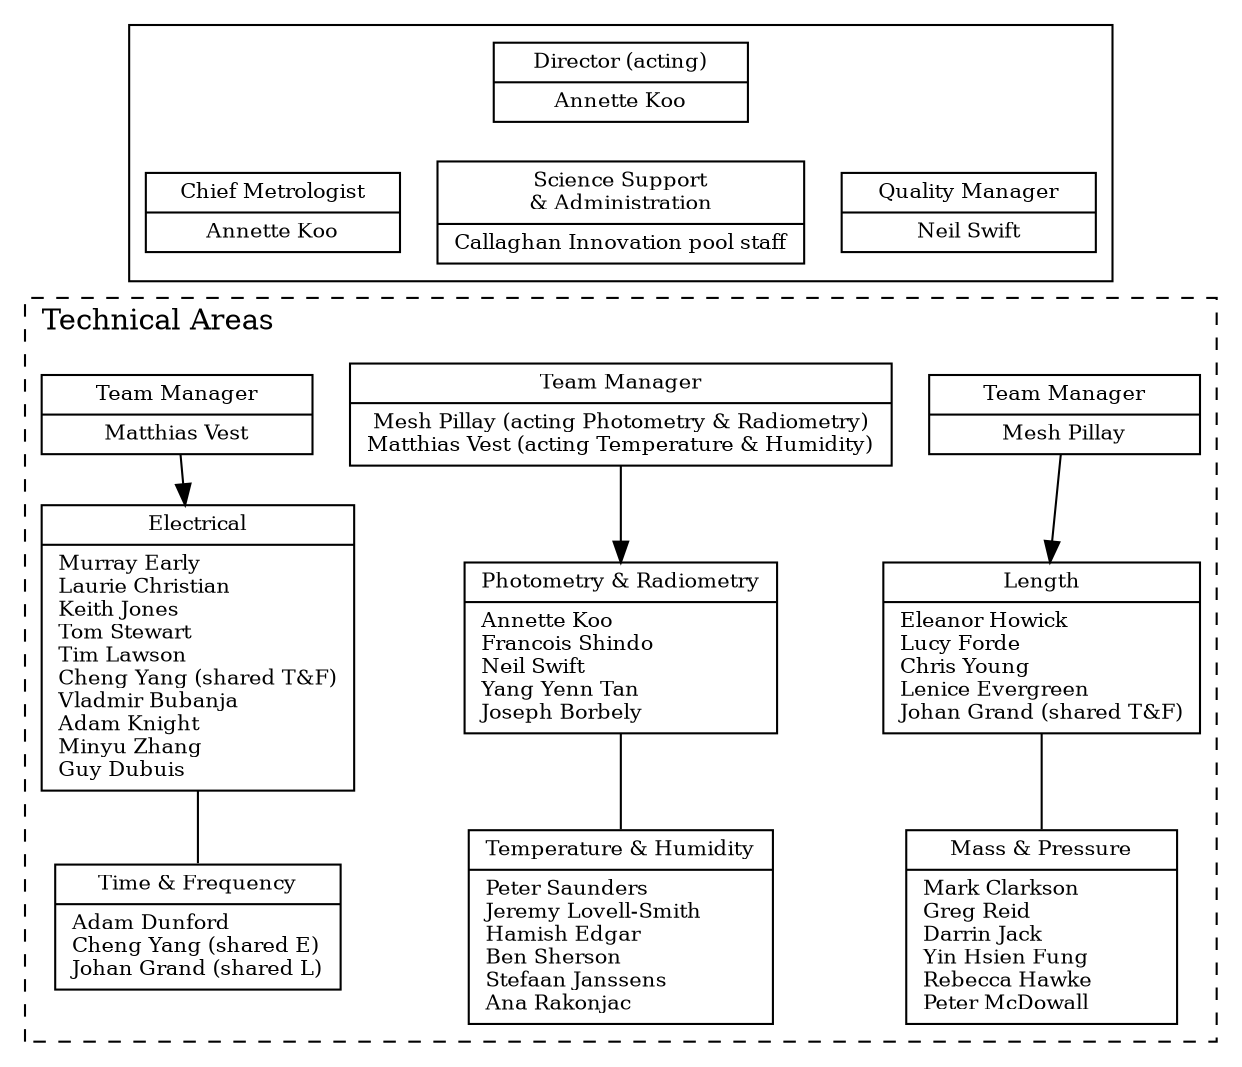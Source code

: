/*
To create an image for "file.gv":

    > dot -Tpng MSL_org_full.gv -o MSL_org_full.png
    
    or 
    
    > dot -Tpdf MSL_org_full.gv -o MSL_org_full.pdf
    
*/
digraph {
    font=Times;
    subgraph cluster_box {
    
        node [  
                fontsize = 10,
                shape=record, 
                fixedsize=shape     /* Don't want different widths */
                width=1.7           /* inches */ 
        ];
//        style=invis;
        labeljust="l";
        ranksep = 0.7;              /* minimum vertical distance */
        nodesep = "0.1 equally"     /* minimum horizontal distance */
//        label="Administration"; 
            
        // Top row
        B1 [style=invis];
        D [label="{Director (acting)|Annette Koo}"];
        B2 [style=invis]; 
        
        {rank=same; B2, D, B1 ; }
        
        // Second row
        QM [label="{Quality Manager|Neil Swift}" ];   
        SSC[label="{Science Support\n& Administration|Callaghan Innovation pool staff}" ];    
        CM [label="{Chief Metrologist|Annette Koo}" ];
        
        {rank=same; QM, SSC, CM; }

        // Third row
//        MQC [style=invis];
//            label="{Quality Council |" 
//            +   "Annette Koo\l"
//            +   "Tom Stewart\l"
//            +   "Yin Hsien Fung\l"
//            +   "}" 
//        ];

//        B3[ style=invis];
        
//        CM_signatories [ style=invis];
//            label="{Chief Metrologist\nSignatories|" 
//            +   "Blair Hall\l"
//            +   "Jeremy Lovell-Smith\l"
//            +   "Tim Lawson\l"
//            +   "Chris Young\l"
//            +   "}" 
//        ];
        
//        {rank=same; MQC, B3, CM_signatories; }

        B2 -> CM  [style=invis];
        D -> SSC   [style=invis];  
        B1 -> QM [style=invis];
//        B2 -> CM -> CM_signatories [style=invis];
//        D -> SSC -> B3  [style=invis];  
//        B1 -> QM -> MQC  [style=invis];
    }
    
    subgraph cluster_3 { 
        fontsize = 14;
        style="dashed";
        labelstyle=bold;
        labeljust="l";
        label="Technical Areas"; 
        
        node [
            fontsize = 10
            shape = "record"
            fixedsize=shape     /* Don't want different widths */
            width=1.8           /* inches */
        ]; 

        TeamLengthMass[ 
            label="{Team Manager|"
            +   "Mesh Pillay\n"
            +   "}" 
        ];

//        TeamTemperatureLight[ style=invis];
        
        TeamTemperatureLight[ 
            label="{Team Manager|" 
            +   "Mesh Pillay (acting Photometry & Radiometry)\n"
            +   "Matthias Vest (acting Temperature & Humidity)\n"
            +   "}" 
        ]; 

        TeamElectricalTime[ 
            label="{Team Manager|"
            +   "Matthias Vest\n"
            +   "}" 
        ];
        
        {rank=same; TeamLengthMass, TeamTemperatureLight, TeamElectricalTime; }

        S_length [label = "{ Length| " 
        +   "Eleanor Howick\l"
        +   "Lucy Forde\l"
        +   "Chris Young\l"
        +   "Lenice Evergreen\l"
        +	"Johan Grand (shared T&F)\l"
        +   "}"
        ];
        
        S_mass_pressure [label = "{ Mass & Pressure| "
        +	"Mark Clarkson\l"
        +	"Greg Reid\l"
        +	"Darrin Jack\l"
        +	"Yin Hsien Fung\l"
        +	"Rebecca Hawke\l" // Sutton-Hawke
        +	"Peter McDowall\l"
        +   "}"
        ];

        S_electrical [label = "{ Electrical| "
        +   "Murray Early\l"
        +	"Laurie Christian\l"
        +	"Keith Jones\l"
        +	"Tom Stewart\l"
        +	"Tim Lawson\l"
        +	"Cheng Yang (shared T&F)\l"
        +	"Vladmir Bubanja\l" 
        +	"Adam Knight\l" 
        +	"Minyu Zhang\l"
        +   "Guy Dubuis\l"
        +   "}"
        ];

        S_photometry_radiometry [label = "{Photometry & Radiometry| "
        +   "Annette Koo\l"
        +	"Francois Shindo\l"
        +	"Neil Swift\l"
        +	"Yang Yenn Tan\l"
        +	"Joseph Borbely\l"
        +   "}"
        ];
        
//        S_chemistry [label = "{ Chemistry| Laly Samuel\l |"
//        +	"(vacancy)\l"
//        +   "}"
//        ];
        
        S_temperature_humidity [label = "{Temperature & Humidity|  "
        +   "Peter Saunders\l"
        +	"Jeremy Lovell-Smith\l"
        +	"Hamish Edgar\l"
        +	"Ben Sherson\l"
        +   "Stefaan Janssens\l"
        +   "Ana Rakonjac\l"
        +   "}"
        ];

        S_time_frequency [label = "{Time & Frequency|"
        +	"Adam Dunford\l"
        +	"Cheng Yang (shared E)\l"
        +	"Johan Grand (shared L)\l"
        +   "}"
        ];
        
//        S_rf [label = "{Radio Frequency|"
//        +	"Blair Hall\l"
//        +   "}"
//        ];
                
//        B4 [style=invis];

//        B5 [style=invis];

//        {rank=same; S_mass_pressure, S_rf; }
        
    } 
    CM -> TeamElectricalTime [style=invis];
    SSC -> TeamTemperatureLight [style=invis];
    QM -> TeamLengthMass  [style=invis];
    TeamElectricalTime -> S_electrical ; 
    S_electrical -> S_time_frequency [arrowsize=0] ; 
//    S_electrical -> S_time_frequency ->  S_temperature_humidity; 
//    TeamTemperatureLight
    TeamTemperatureLight -> S_photometry_radiometry ;
    S_photometry_radiometry ->  S_temperature_humidity[arrowsize=0] ;
    TeamLengthMass -> S_length ;
    S_length  ->  S_mass_pressure [arrowsize=0] ;
//    S_length  ->  S_mass_pressure -> S_photometry_radiometry[arrowsize=0] ;
}
